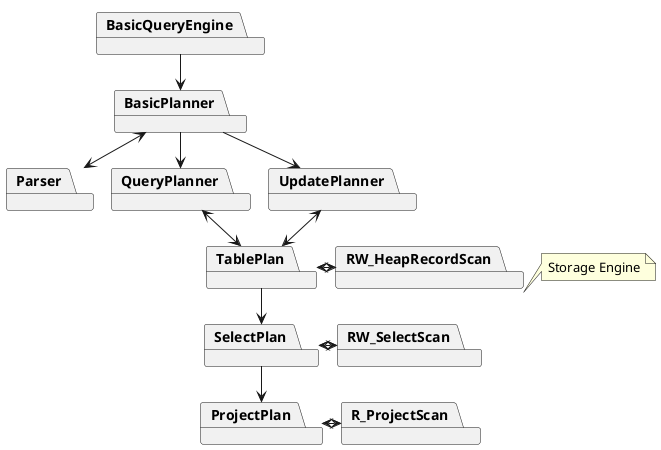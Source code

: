 @startuml Basic Query Engine Flow
!pragma layout smetana

package BasicQueryEngine
package BasicPlanner
package Parser
package QueryPlanner
package UpdatePlanner


package SelectPlan
package ProjectPlan
package TablePlan
package RW_HeapRecordScan

package R_ProjectScan
package RW_SelectScan

BasicQueryEngine --> BasicPlanner

BasicPlanner <--> Parser

BasicPlanner --> QueryPlanner
BasicPlanner --> UpdatePlanner

UpdatePlanner <--> TablePlan
QueryPlanner <--> TablePlan
TablePlan --> SelectPlan
SelectPlan --> ProjectPlan

SelectPlan <.> RW_SelectScan
ProjectPlan <.> R_ProjectScan
TablePlan <.> RW_HeapRecordScan

note right of RW_HeapRecordScan
  Storage Engine
end note


@enduml